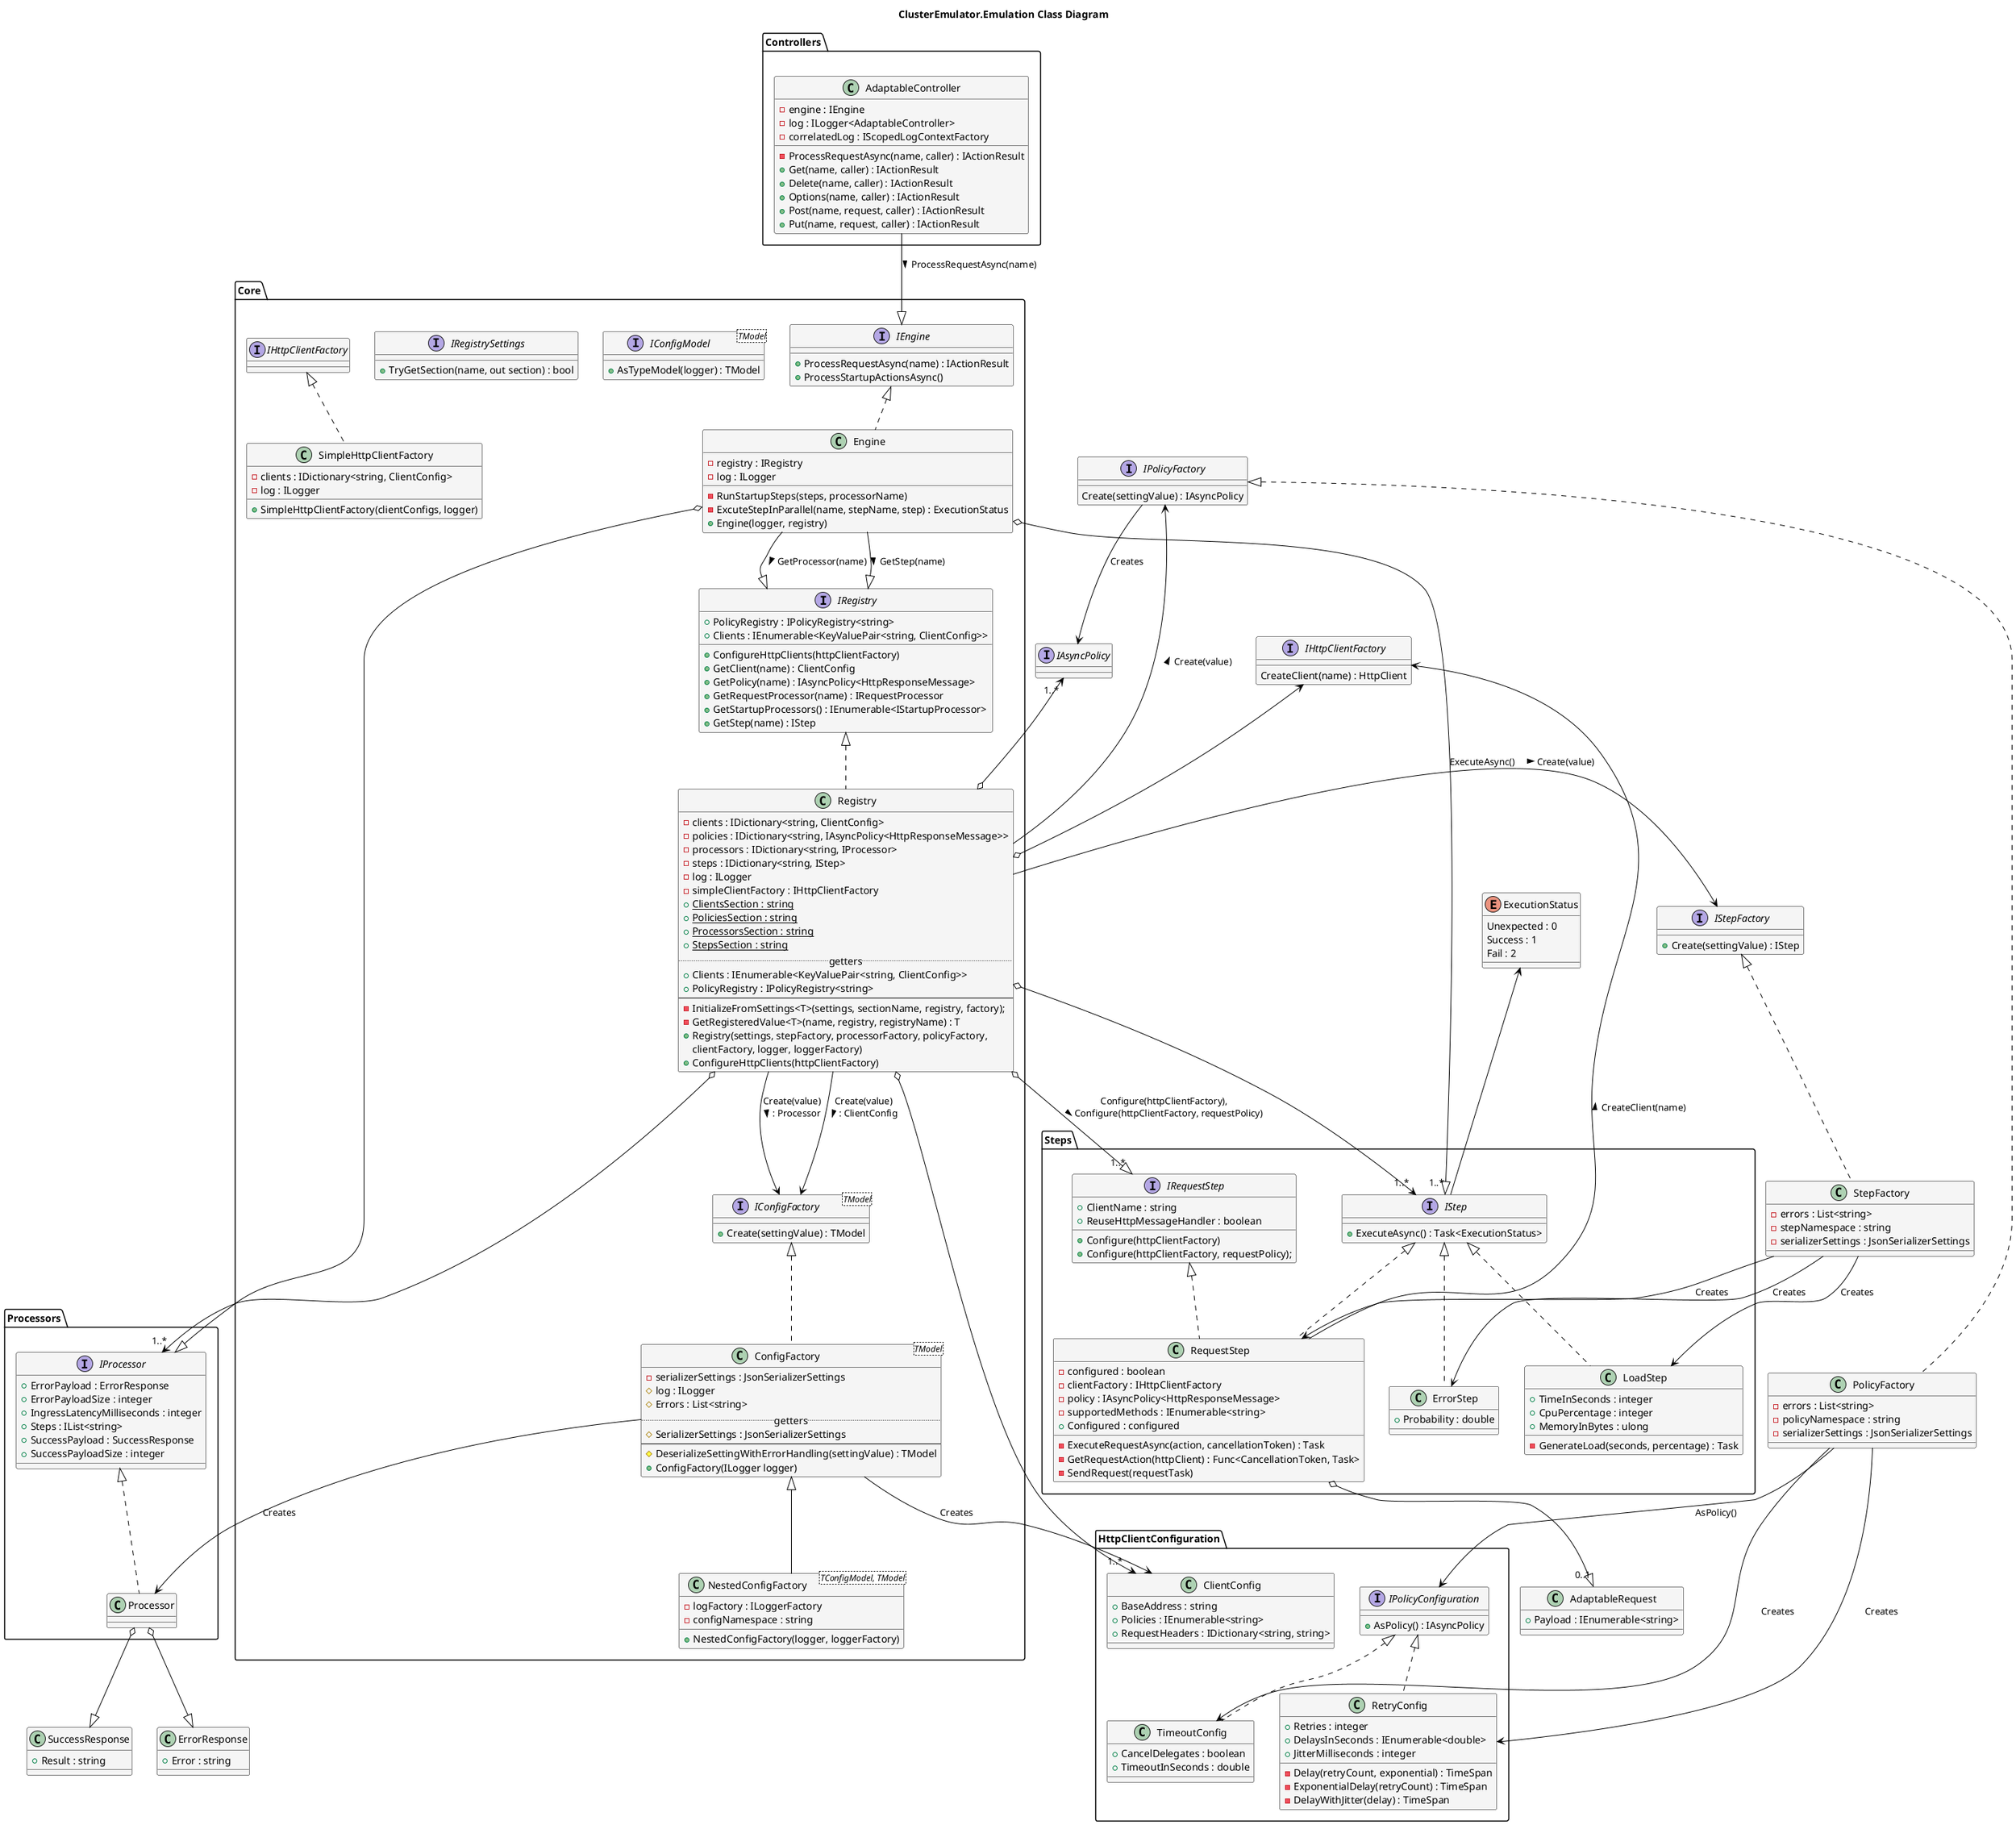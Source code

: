 @startuml

skinparam class {
    FontName Arial
    BorderColor black
    BackgroundColor whitesmoke
    ArrowColor black
}

title ClusterEmulator.Emulation Class Diagram


namespace Controllers {
    class AdaptableController {
        - engine : IEngine
        - log : ILogger<AdaptableController>
        - correlatedLog : IScopedLogContextFactory
        - ProcessRequestAsync(name, caller) : IActionResult
        + Get(name, caller) : IActionResult
        + Delete(name, caller) : IActionResult
        + Options(name, caller) : IActionResult
        + Post(name, request, caller) : IActionResult
        + Put(name, request, caller) : IActionResult
    }
}

namespace Core {
    interface IConfigFactory<TModel> {
        + Create(settingValue) : TModel
    }

    class ConfigFactory<TModel> implements IConfigFactory {
        - serializerSettings : JsonSerializerSettings
        # log : ILogger
        # Errors : List<string>
        ..getters..
        # SerializerSettings : JsonSerializerSettings
        ----
        # DeserializeSettingWithErrorHandling(settingValue) : TModel
        + ConfigFactory(ILogger logger)
    }

    interface IEngine {
        + ProcessRequestAsync(name) : IActionResult
        + ProcessStartupActionsAsync()
    }

    class Engine implements IEngine {
        - registry : IRegistry
        - log : ILogger
        - RunStartupSteps(steps, processorName)
        - ExcuteStepInParallel(name, stepName, step) : ExecutionStatus
        + Engine(logger, registry)
    }

    interface IConfigModel<TModel> {
        + AsTypeModel(logger) : TModel
    }

    interface IRegistry {
        + PolicyRegistry : IPolicyRegistry<string>
        + Clients : IEnumerable<KeyValuePair<string, ClientConfig>>
        + ConfigureHttpClients(httpClientFactory)
        + GetClient(name) : ClientConfig
        + GetPolicy(name) : IAsyncPolicy<HttpResponseMessage>
        + GetRequestProcessor(name) : IRequestProcessor
        + GetStartupProcessors() : IEnumerable<IStartupProcessor>
        + GetStep(name) : IStep
    }

    interface IRegistrySettings {
        + TryGetSection(name, out section) : bool
    }

    class Registry implements IRegistry {
        - clients : IDictionary<string, ClientConfig>
        - policies : IDictionary<string, IAsyncPolicy<HttpResponseMessage>>
        - processors : IDictionary<string, IProcessor>
        - steps : IDictionary<string, IStep>
        - log : ILogger
        - simpleClientFactory : IHttpClientFactory
        + {static} ClientsSection : string
        + {static} PoliciesSection : string
        + {static} ProcessorsSection : string
        + {static} StepsSection : string
        ..getters..
        + Clients : IEnumerable<KeyValuePair<string, ClientConfig>>
        + PolicyRegistry : IPolicyRegistry<string>
        ----
        - InitializeFromSettings<T>(settings, sectionName, registry, factory);
        - GetRegisteredValue<T>(name, registry, registryName) : T
        + Registry(settings, stepFactory, processorFactory, policyFactory,
        clientFactory, logger, loggerFactory)
        + ConfigureHttpClients(httpClientFactory)
    }

    class NestedConfigFactory<TConfigModel, TModel> extends ConfigFactory {
        - logFactory : ILoggerFactory
        - configNamespace : string
        + NestedConfigFactory(logger, loggerFactory)        
    }

    class SimpleHttpClientFactory implements IHttpClientFactory {
        - clients : IDictionary<string, ClientConfig>
        - log : ILogger
        + SimpleHttpClientFactory(clientConfigs, logger)
    }
}


interface IHttpClientFactory {
    CreateClient(name) : HttpClient
}



interface IAsyncPolicy

namespace HttpClientConfiguration {
    interface IPolicyConfiguration {
        + AsPolicy() : IAsyncPolicy
    }

    class TimeoutConfig implements IPolicyConfiguration {
        + CancelDelegates : boolean
        + TimeoutInSeconds : double
    }

    class RetryConfig implements IPolicyConfiguration {
        + Retries : integer
        + DelaysInSeconds : IEnumerable<double>
        + JitterMilliseconds : integer
        - Delay(retryCount, exponential) : TimeSpan
        - ExponentialDelay(retryCount) : TimeSpan
        - DelayWithJitter(delay) : TimeSpan
    }

    class ClientConfig {
        + BaseAddress : string
        + Policies : IEnumerable<string>
        + RequestHeaders : IDictionary<string, string>
    }
}



interface IPolicyFactory {
    Create(settingValue) : IAsyncPolicy
}

class PolicyFactory implements IPolicyFactory {
    - errors : List<string>
    - policyNamespace : string
    - serializerSettings : JsonSerializerSettings
}

namespace Processors {
    interface IProcessor {
        + ErrorPayload : ErrorResponse
        + ErrorPayloadSize : integer
        + IngressLatencyMilliseconds : integer
        + Steps : IList<string>
        + SuccessPayload : SuccessResponse
        + SuccessPayloadSize : integer
    }

    class Processor implements IProcessor {
    }
}

Class SuccessResponse {
    + Result : string
}

Class ErrorResponse {
    + Error : string
}

enum ExecutionStatus {
    Unexpected : 0
    Success : 1
    Fail : 2
}

namespace Steps {
    interface IStep {
        + ExecuteAsync() : Task<ExecutionStatus>
    }

    interface IRequestStep {
        + ClientName : string
        + ReuseHttpMessageHandler : boolean
        + Configure(httpClientFactory)
        + Configure(httpClientFactory, requestPolicy);
    }

    class RequestStep implements IStep, IRequestStep {
        - configured : boolean
        - clientFactory : IHttpClientFactory
        - policy : IAsyncPolicy<HttpResponseMessage>
        - supportedMethods : IEnumerable<string>
        + Configured : configured
        - ExecuteRequestAsync(action, cancellationToken) : Task
        - GetRequestAction(httpClient) : Func<CancellationToken, Task>
        - SendRequest(requestTask)
    }

    class LoadStep implements IStep {
        + TimeInSeconds : integer
        + CpuPercentage : integer
        + MemoryInBytes : ulong
        - GenerateLoad(seconds, percentage) : Task
    }

    class ErrorStep implements IStep {
        + Probability : double
    }
}


interface IStepFactory {
    + Create(settingValue) : IStep
}

class StepFactory implements IStepFactory {
    - errors : List<string>
    - stepNamespace : string
    - serializerSettings : JsonSerializerSettings
}


class AdaptableRequest {
    + Payload : IEnumerable<string>
}




Controllers.AdaptableController --|> Core.IEngine : ProcessRequestAsync(name) >

Core.Engine --|> Core.IRegistry : GetProcessor(name) >
Core.Engine o--|> Processors.IProcessor
Core.Engine --|> Core.IRegistry : GetStep(name) >
Core.Engine o--|> "1..*" Steps.IStep : ExecuteAsync()

Core.Registry --> Core.IConfigFactory : Create(value)\n : Processor >
Core.Registry --> Core.IConfigFactory : Create(value)\n : ClientConfig >
Core.Registry --> IStepFactory : Create(value) >
IPolicyFactory <-- Core.Registry : Create(value) <
IHttpClientFactory <--o Core.Registry
Core.Registry o--> "1..*" Steps.IStep
Core.Registry o--> "1..*" Processors.IProcessor
Core.Registry o--> "1..*" HttpClientConfiguration.ClientConfig
IAsyncPolicy "1..*" <--o Core.Registry
Core.Registry o--|> "1..*" Steps.IRequestStep : Configure(httpClientFactory),\nConfigure(httpClientFactory, requestPolicy)  >

Processors.Processor o--|> SuccessResponse
Processors.Processor o--|> ErrorResponse

ExecutionStatus <-- Steps.IStep

Steps.RequestStep --> IHttpClientFactory : CreateClient(name) >
Steps.RequestStep o--|> "0..1" AdaptableRequest

Core.ConfigFactory --> Processors.Processor : Creates
Core.ConfigFactory --> ClientConfig : Creates
StepFactory --> Steps.RequestStep : Creates
StepFactory --> Steps.LoadStep : Creates
StepFactory --> Steps.ErrorStep : Creates
IPolicyFactory --> IAsyncPolicy : Creates

PolicyFactory --> HttpClientConfiguration.RetryConfig : Creates
PolicyFactory --> HttpClientConfiguration.TimeoutConfig : Creates
PolicyFactory --> HttpClientConfiguration.IPolicyConfiguration : AsPolicy()

@enduml